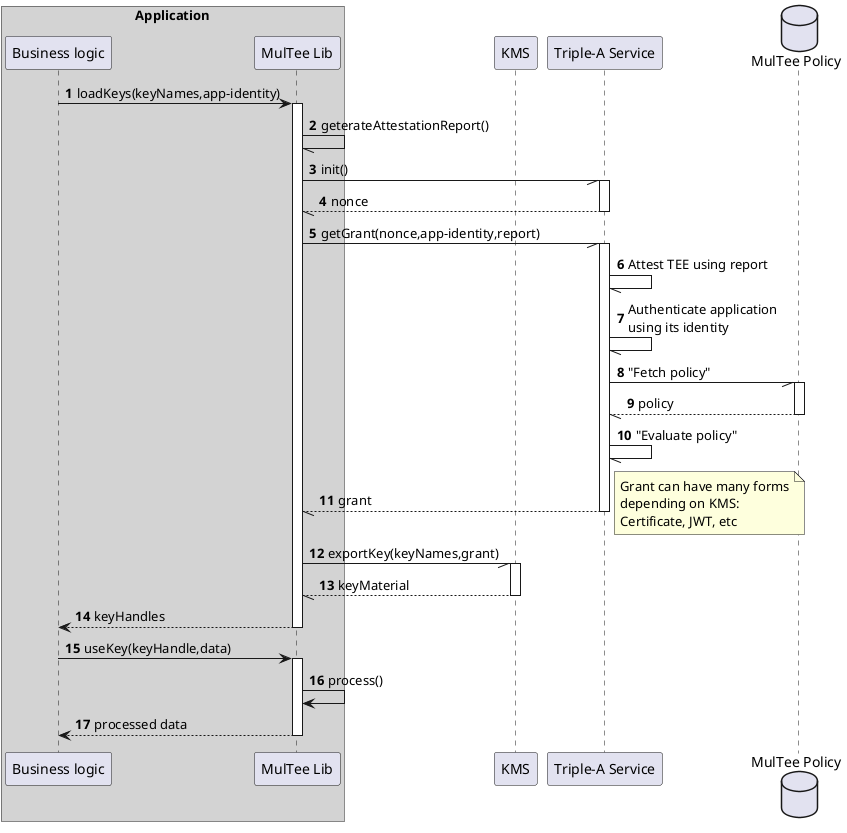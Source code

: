 @startuml
autonumber
box "Application" #LightGray
participant "Business logic" as App
participant "MulTee Lib" as MulTee
end box
participant "KMS" as kms
participant "Triple-A Service" as triple_a
database "MulTee Policy" as policy

App -> MulTee ++ : loadKeys(keyNames,app-identity)
MulTee -// MulTee : geterateAttestationReport()
MulTee -// triple_a ++ : init()
return nonce
MulTee -// triple_a ++ : getGrant(nonce,app-identity,report)
triple_a -// triple_a : Attest TEE using report
triple_a -// triple_a : Authenticate application\nusing its identity
triple_a -// policy ++ : "Fetch policy"
return policy
triple_a -// triple_a : "Evaluate policy"
return grant
note right
Grant can have many forms
depending on KMS:
Certificate, JWT, etc
end note
MulTee -// kms ++ : exportKey(keyNames,grant)
return keyMaterial
return keyHandles
App -> MulTee ++: useKey(keyHandle,data)
MulTee -> MulTee: process()
return processed data
@enduml
